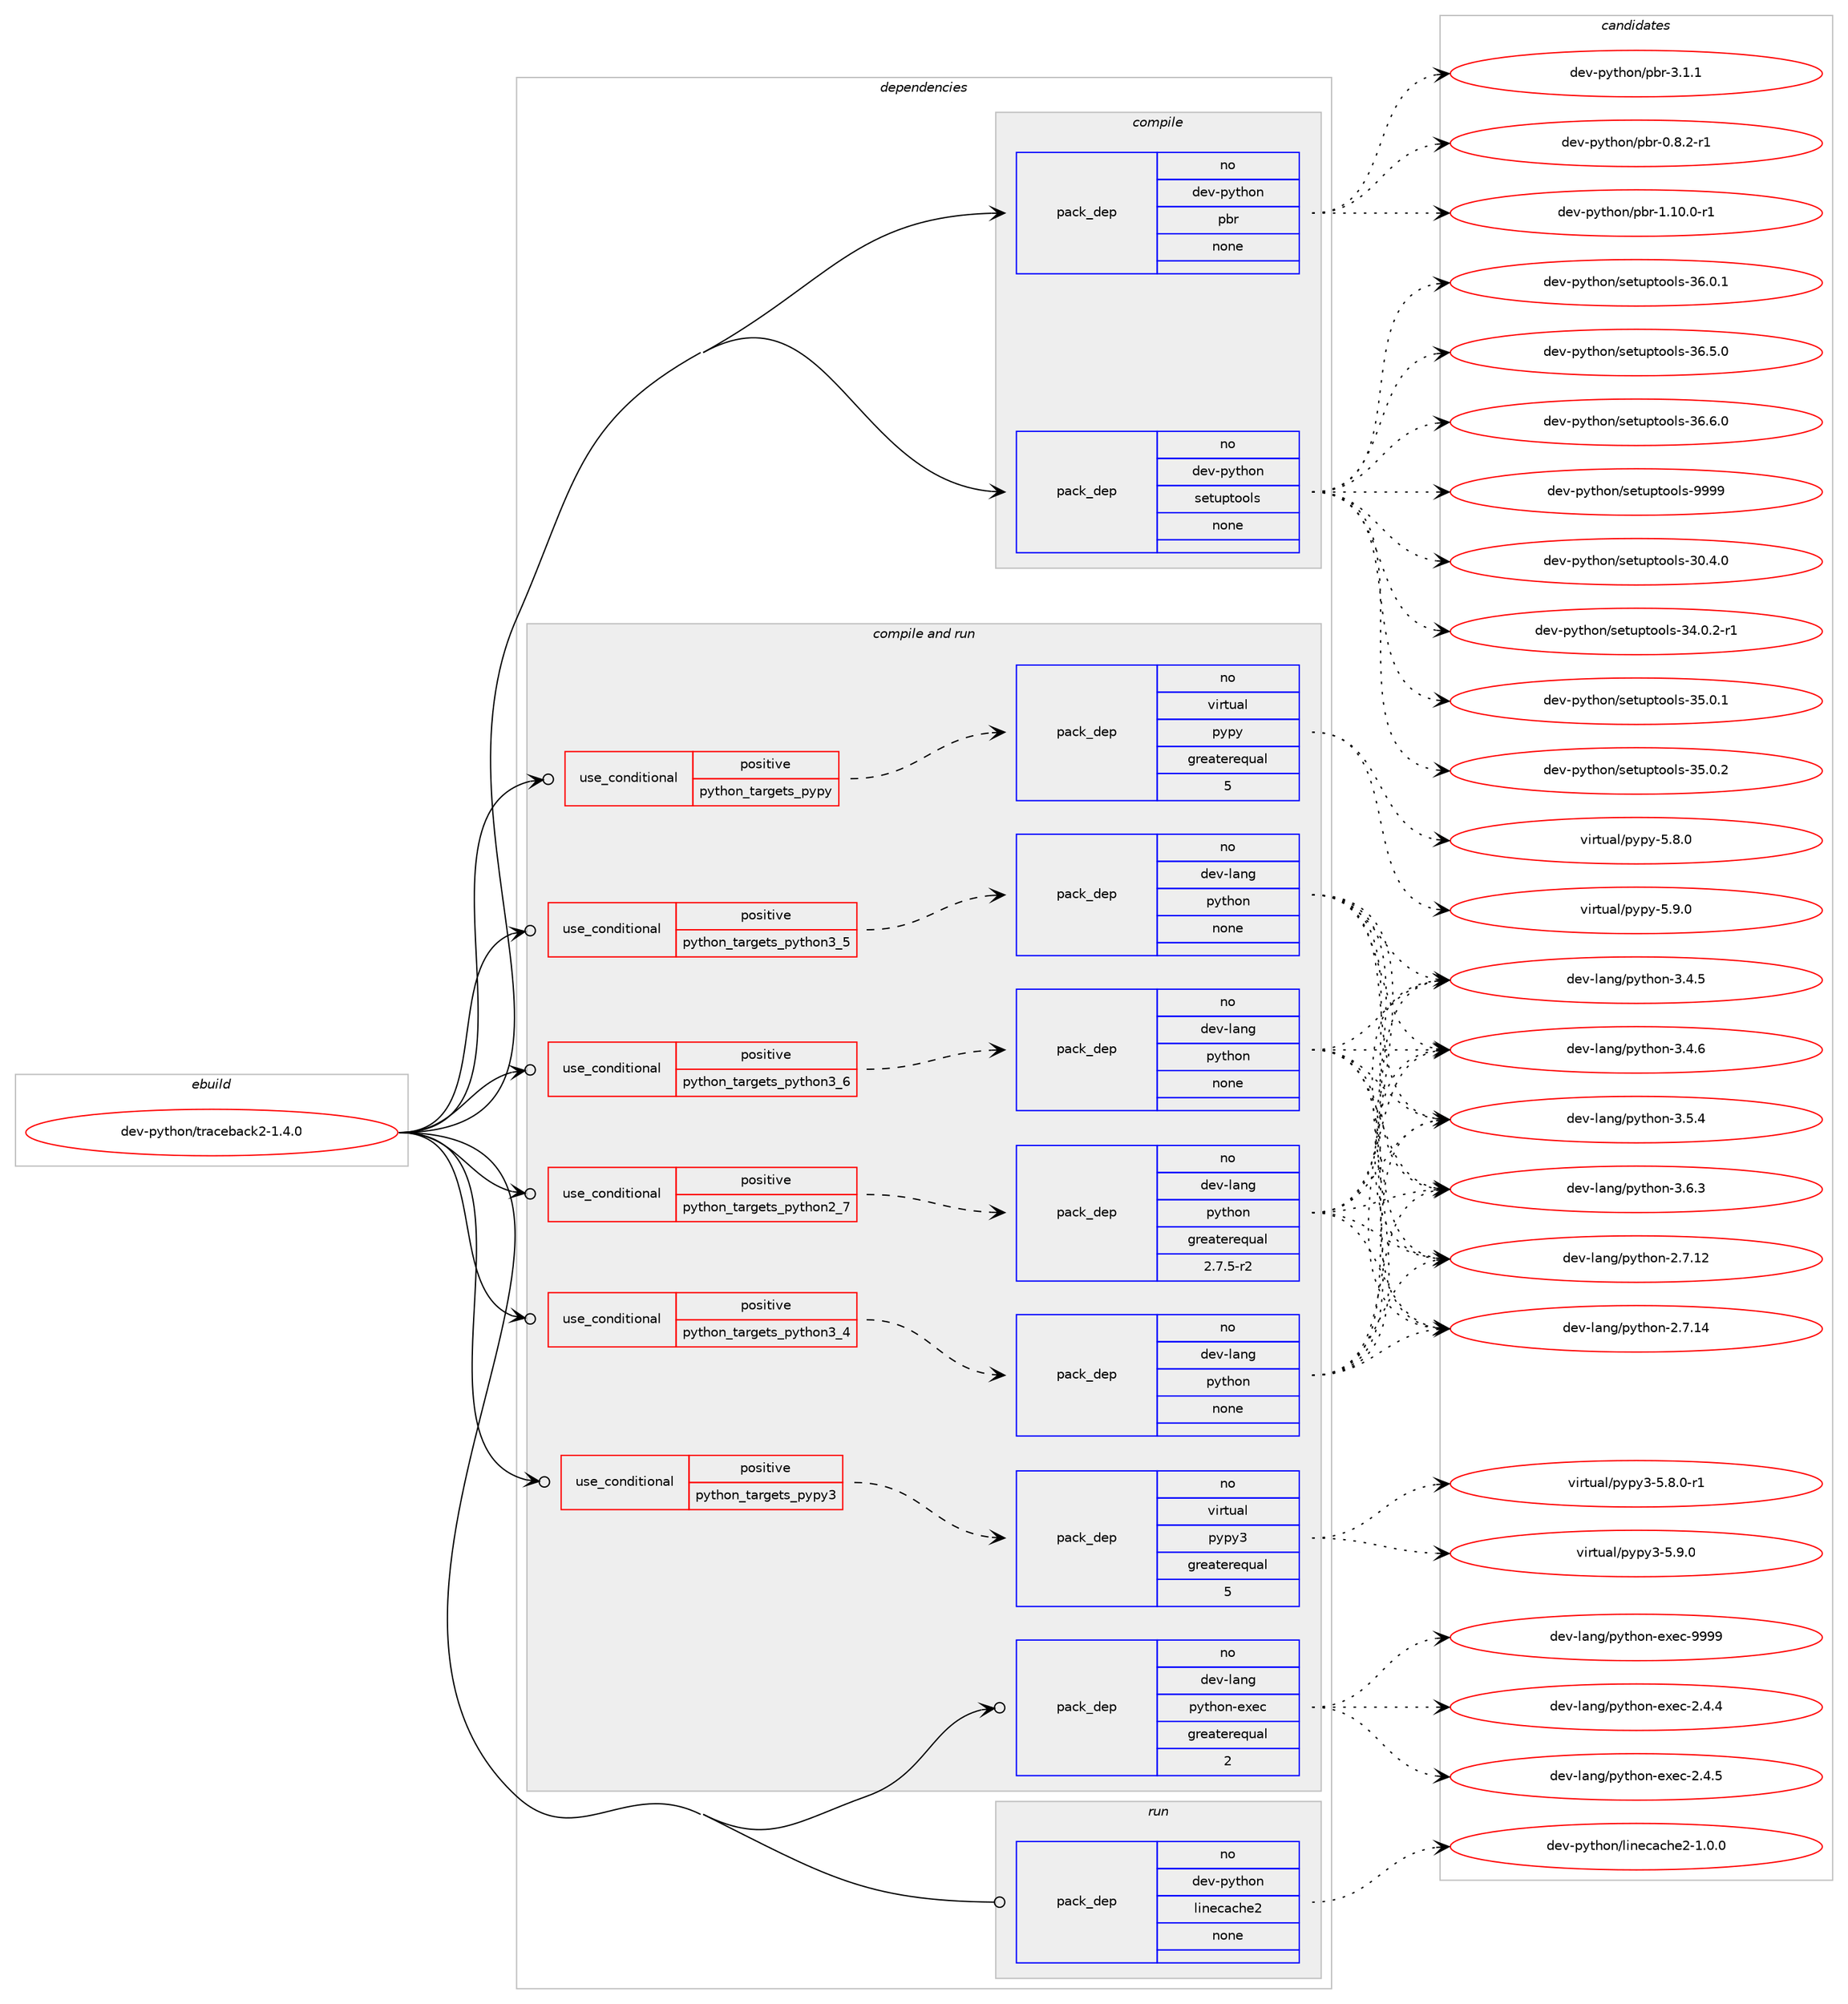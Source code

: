 digraph prolog {

# *************
# Graph options
# *************

newrank=true;
concentrate=true;
compound=true;
graph [rankdir=LR,fontname=Helvetica,fontsize=10,ranksep=1.5];#, ranksep=2.5, nodesep=0.2];
edge  [arrowhead=vee];
node  [fontname=Helvetica,fontsize=10];

# **********
# The ebuild
# **********

subgraph cluster_leftcol {
color=gray;
rank=same;
label=<<i>ebuild</i>>;
id [label="dev-python/traceback2-1.4.0", color=red, width=4, href="../dev-python/traceback2-1.4.0.svg"];
}

# ****************
# The dependencies
# ****************

subgraph cluster_midcol {
color=gray;
label=<<i>dependencies</i>>;
subgraph cluster_compile {
fillcolor="#eeeeee";
style=filled;
label=<<i>compile</i>>;
subgraph pack144140 {
dependency190990 [label=<<TABLE BORDER="0" CELLBORDER="1" CELLSPACING="0" CELLPADDING="4" WIDTH="220"><TR><TD ROWSPAN="6" CELLPADDING="30">pack_dep</TD></TR><TR><TD WIDTH="110">no</TD></TR><TR><TD>dev-python</TD></TR><TR><TD>pbr</TD></TR><TR><TD>none</TD></TR><TR><TD></TD></TR></TABLE>>, shape=none, color=blue];
}
id:e -> dependency190990:w [weight=20,style="solid",arrowhead="vee"];
subgraph pack144141 {
dependency190991 [label=<<TABLE BORDER="0" CELLBORDER="1" CELLSPACING="0" CELLPADDING="4" WIDTH="220"><TR><TD ROWSPAN="6" CELLPADDING="30">pack_dep</TD></TR><TR><TD WIDTH="110">no</TD></TR><TR><TD>dev-python</TD></TR><TR><TD>setuptools</TD></TR><TR><TD>none</TD></TR><TR><TD></TD></TR></TABLE>>, shape=none, color=blue];
}
id:e -> dependency190991:w [weight=20,style="solid",arrowhead="vee"];
}
subgraph cluster_compileandrun {
fillcolor="#eeeeee";
style=filled;
label=<<i>compile and run</i>>;
subgraph cond42894 {
dependency190992 [label=<<TABLE BORDER="0" CELLBORDER="1" CELLSPACING="0" CELLPADDING="4"><TR><TD ROWSPAN="3" CELLPADDING="10">use_conditional</TD></TR><TR><TD>positive</TD></TR><TR><TD>python_targets_pypy</TD></TR></TABLE>>, shape=none, color=red];
subgraph pack144142 {
dependency190993 [label=<<TABLE BORDER="0" CELLBORDER="1" CELLSPACING="0" CELLPADDING="4" WIDTH="220"><TR><TD ROWSPAN="6" CELLPADDING="30">pack_dep</TD></TR><TR><TD WIDTH="110">no</TD></TR><TR><TD>virtual</TD></TR><TR><TD>pypy</TD></TR><TR><TD>greaterequal</TD></TR><TR><TD>5</TD></TR></TABLE>>, shape=none, color=blue];
}
dependency190992:e -> dependency190993:w [weight=20,style="dashed",arrowhead="vee"];
}
id:e -> dependency190992:w [weight=20,style="solid",arrowhead="odotvee"];
subgraph cond42895 {
dependency190994 [label=<<TABLE BORDER="0" CELLBORDER="1" CELLSPACING="0" CELLPADDING="4"><TR><TD ROWSPAN="3" CELLPADDING="10">use_conditional</TD></TR><TR><TD>positive</TD></TR><TR><TD>python_targets_pypy3</TD></TR></TABLE>>, shape=none, color=red];
subgraph pack144143 {
dependency190995 [label=<<TABLE BORDER="0" CELLBORDER="1" CELLSPACING="0" CELLPADDING="4" WIDTH="220"><TR><TD ROWSPAN="6" CELLPADDING="30">pack_dep</TD></TR><TR><TD WIDTH="110">no</TD></TR><TR><TD>virtual</TD></TR><TR><TD>pypy3</TD></TR><TR><TD>greaterequal</TD></TR><TR><TD>5</TD></TR></TABLE>>, shape=none, color=blue];
}
dependency190994:e -> dependency190995:w [weight=20,style="dashed",arrowhead="vee"];
}
id:e -> dependency190994:w [weight=20,style="solid",arrowhead="odotvee"];
subgraph cond42896 {
dependency190996 [label=<<TABLE BORDER="0" CELLBORDER="1" CELLSPACING="0" CELLPADDING="4"><TR><TD ROWSPAN="3" CELLPADDING="10">use_conditional</TD></TR><TR><TD>positive</TD></TR><TR><TD>python_targets_python2_7</TD></TR></TABLE>>, shape=none, color=red];
subgraph pack144144 {
dependency190997 [label=<<TABLE BORDER="0" CELLBORDER="1" CELLSPACING="0" CELLPADDING="4" WIDTH="220"><TR><TD ROWSPAN="6" CELLPADDING="30">pack_dep</TD></TR><TR><TD WIDTH="110">no</TD></TR><TR><TD>dev-lang</TD></TR><TR><TD>python</TD></TR><TR><TD>greaterequal</TD></TR><TR><TD>2.7.5-r2</TD></TR></TABLE>>, shape=none, color=blue];
}
dependency190996:e -> dependency190997:w [weight=20,style="dashed",arrowhead="vee"];
}
id:e -> dependency190996:w [weight=20,style="solid",arrowhead="odotvee"];
subgraph cond42897 {
dependency190998 [label=<<TABLE BORDER="0" CELLBORDER="1" CELLSPACING="0" CELLPADDING="4"><TR><TD ROWSPAN="3" CELLPADDING="10">use_conditional</TD></TR><TR><TD>positive</TD></TR><TR><TD>python_targets_python3_4</TD></TR></TABLE>>, shape=none, color=red];
subgraph pack144145 {
dependency190999 [label=<<TABLE BORDER="0" CELLBORDER="1" CELLSPACING="0" CELLPADDING="4" WIDTH="220"><TR><TD ROWSPAN="6" CELLPADDING="30">pack_dep</TD></TR><TR><TD WIDTH="110">no</TD></TR><TR><TD>dev-lang</TD></TR><TR><TD>python</TD></TR><TR><TD>none</TD></TR><TR><TD></TD></TR></TABLE>>, shape=none, color=blue];
}
dependency190998:e -> dependency190999:w [weight=20,style="dashed",arrowhead="vee"];
}
id:e -> dependency190998:w [weight=20,style="solid",arrowhead="odotvee"];
subgraph cond42898 {
dependency191000 [label=<<TABLE BORDER="0" CELLBORDER="1" CELLSPACING="0" CELLPADDING="4"><TR><TD ROWSPAN="3" CELLPADDING="10">use_conditional</TD></TR><TR><TD>positive</TD></TR><TR><TD>python_targets_python3_5</TD></TR></TABLE>>, shape=none, color=red];
subgraph pack144146 {
dependency191001 [label=<<TABLE BORDER="0" CELLBORDER="1" CELLSPACING="0" CELLPADDING="4" WIDTH="220"><TR><TD ROWSPAN="6" CELLPADDING="30">pack_dep</TD></TR><TR><TD WIDTH="110">no</TD></TR><TR><TD>dev-lang</TD></TR><TR><TD>python</TD></TR><TR><TD>none</TD></TR><TR><TD></TD></TR></TABLE>>, shape=none, color=blue];
}
dependency191000:e -> dependency191001:w [weight=20,style="dashed",arrowhead="vee"];
}
id:e -> dependency191000:w [weight=20,style="solid",arrowhead="odotvee"];
subgraph cond42899 {
dependency191002 [label=<<TABLE BORDER="0" CELLBORDER="1" CELLSPACING="0" CELLPADDING="4"><TR><TD ROWSPAN="3" CELLPADDING="10">use_conditional</TD></TR><TR><TD>positive</TD></TR><TR><TD>python_targets_python3_6</TD></TR></TABLE>>, shape=none, color=red];
subgraph pack144147 {
dependency191003 [label=<<TABLE BORDER="0" CELLBORDER="1" CELLSPACING="0" CELLPADDING="4" WIDTH="220"><TR><TD ROWSPAN="6" CELLPADDING="30">pack_dep</TD></TR><TR><TD WIDTH="110">no</TD></TR><TR><TD>dev-lang</TD></TR><TR><TD>python</TD></TR><TR><TD>none</TD></TR><TR><TD></TD></TR></TABLE>>, shape=none, color=blue];
}
dependency191002:e -> dependency191003:w [weight=20,style="dashed",arrowhead="vee"];
}
id:e -> dependency191002:w [weight=20,style="solid",arrowhead="odotvee"];
subgraph pack144148 {
dependency191004 [label=<<TABLE BORDER="0" CELLBORDER="1" CELLSPACING="0" CELLPADDING="4" WIDTH="220"><TR><TD ROWSPAN="6" CELLPADDING="30">pack_dep</TD></TR><TR><TD WIDTH="110">no</TD></TR><TR><TD>dev-lang</TD></TR><TR><TD>python-exec</TD></TR><TR><TD>greaterequal</TD></TR><TR><TD>2</TD></TR></TABLE>>, shape=none, color=blue];
}
id:e -> dependency191004:w [weight=20,style="solid",arrowhead="odotvee"];
}
subgraph cluster_run {
fillcolor="#eeeeee";
style=filled;
label=<<i>run</i>>;
subgraph pack144149 {
dependency191005 [label=<<TABLE BORDER="0" CELLBORDER="1" CELLSPACING="0" CELLPADDING="4" WIDTH="220"><TR><TD ROWSPAN="6" CELLPADDING="30">pack_dep</TD></TR><TR><TD WIDTH="110">no</TD></TR><TR><TD>dev-python</TD></TR><TR><TD>linecache2</TD></TR><TR><TD>none</TD></TR><TR><TD></TD></TR></TABLE>>, shape=none, color=blue];
}
id:e -> dependency191005:w [weight=20,style="solid",arrowhead="odot"];
}
}

# **************
# The candidates
# **************

subgraph cluster_choices {
rank=same;
color=gray;
label=<<i>candidates</i>>;

subgraph choice144140 {
color=black;
nodesep=1;
choice1001011184511212111610411111047112981144548465646504511449 [label="dev-python/pbr-0.8.2-r1", color=red, width=4,href="../dev-python/pbr-0.8.2-r1.svg"];
choice100101118451121211161041111104711298114454946494846484511449 [label="dev-python/pbr-1.10.0-r1", color=red, width=4,href="../dev-python/pbr-1.10.0-r1.svg"];
choice100101118451121211161041111104711298114455146494649 [label="dev-python/pbr-3.1.1", color=red, width=4,href="../dev-python/pbr-3.1.1.svg"];
dependency190990:e -> choice1001011184511212111610411111047112981144548465646504511449:w [style=dotted,weight="100"];
dependency190990:e -> choice100101118451121211161041111104711298114454946494846484511449:w [style=dotted,weight="100"];
dependency190990:e -> choice100101118451121211161041111104711298114455146494649:w [style=dotted,weight="100"];
}
subgraph choice144141 {
color=black;
nodesep=1;
choice100101118451121211161041111104711510111611711211611111110811545514846524648 [label="dev-python/setuptools-30.4.0", color=red, width=4,href="../dev-python/setuptools-30.4.0.svg"];
choice1001011184511212111610411111047115101116117112116111111108115455152464846504511449 [label="dev-python/setuptools-34.0.2-r1", color=red, width=4,href="../dev-python/setuptools-34.0.2-r1.svg"];
choice100101118451121211161041111104711510111611711211611111110811545515346484649 [label="dev-python/setuptools-35.0.1", color=red, width=4,href="../dev-python/setuptools-35.0.1.svg"];
choice100101118451121211161041111104711510111611711211611111110811545515346484650 [label="dev-python/setuptools-35.0.2", color=red, width=4,href="../dev-python/setuptools-35.0.2.svg"];
choice100101118451121211161041111104711510111611711211611111110811545515446484649 [label="dev-python/setuptools-36.0.1", color=red, width=4,href="../dev-python/setuptools-36.0.1.svg"];
choice100101118451121211161041111104711510111611711211611111110811545515446534648 [label="dev-python/setuptools-36.5.0", color=red, width=4,href="../dev-python/setuptools-36.5.0.svg"];
choice100101118451121211161041111104711510111611711211611111110811545515446544648 [label="dev-python/setuptools-36.6.0", color=red, width=4,href="../dev-python/setuptools-36.6.0.svg"];
choice10010111845112121116104111110471151011161171121161111111081154557575757 [label="dev-python/setuptools-9999", color=red, width=4,href="../dev-python/setuptools-9999.svg"];
dependency190991:e -> choice100101118451121211161041111104711510111611711211611111110811545514846524648:w [style=dotted,weight="100"];
dependency190991:e -> choice1001011184511212111610411111047115101116117112116111111108115455152464846504511449:w [style=dotted,weight="100"];
dependency190991:e -> choice100101118451121211161041111104711510111611711211611111110811545515346484649:w [style=dotted,weight="100"];
dependency190991:e -> choice100101118451121211161041111104711510111611711211611111110811545515346484650:w [style=dotted,weight="100"];
dependency190991:e -> choice100101118451121211161041111104711510111611711211611111110811545515446484649:w [style=dotted,weight="100"];
dependency190991:e -> choice100101118451121211161041111104711510111611711211611111110811545515446534648:w [style=dotted,weight="100"];
dependency190991:e -> choice100101118451121211161041111104711510111611711211611111110811545515446544648:w [style=dotted,weight="100"];
dependency190991:e -> choice10010111845112121116104111110471151011161171121161111111081154557575757:w [style=dotted,weight="100"];
}
subgraph choice144142 {
color=black;
nodesep=1;
choice1181051141161179710847112121112121455346564648 [label="virtual/pypy-5.8.0", color=red, width=4,href="../virtual/pypy-5.8.0.svg"];
choice1181051141161179710847112121112121455346574648 [label="virtual/pypy-5.9.0", color=red, width=4,href="../virtual/pypy-5.9.0.svg"];
dependency190993:e -> choice1181051141161179710847112121112121455346564648:w [style=dotted,weight="100"];
dependency190993:e -> choice1181051141161179710847112121112121455346574648:w [style=dotted,weight="100"];
}
subgraph choice144143 {
color=black;
nodesep=1;
choice1181051141161179710847112121112121514553465646484511449 [label="virtual/pypy3-5.8.0-r1", color=red, width=4,href="../virtual/pypy3-5.8.0-r1.svg"];
choice118105114116117971084711212111212151455346574648 [label="virtual/pypy3-5.9.0", color=red, width=4,href="../virtual/pypy3-5.9.0.svg"];
dependency190995:e -> choice1181051141161179710847112121112121514553465646484511449:w [style=dotted,weight="100"];
dependency190995:e -> choice118105114116117971084711212111212151455346574648:w [style=dotted,weight="100"];
}
subgraph choice144144 {
color=black;
nodesep=1;
choice10010111845108971101034711212111610411111045504655464950 [label="dev-lang/python-2.7.12", color=red, width=4,href="../dev-lang/python-2.7.12.svg"];
choice10010111845108971101034711212111610411111045504655464952 [label="dev-lang/python-2.7.14", color=red, width=4,href="../dev-lang/python-2.7.14.svg"];
choice100101118451089711010347112121116104111110455146524653 [label="dev-lang/python-3.4.5", color=red, width=4,href="../dev-lang/python-3.4.5.svg"];
choice100101118451089711010347112121116104111110455146524654 [label="dev-lang/python-3.4.6", color=red, width=4,href="../dev-lang/python-3.4.6.svg"];
choice100101118451089711010347112121116104111110455146534652 [label="dev-lang/python-3.5.4", color=red, width=4,href="../dev-lang/python-3.5.4.svg"];
choice100101118451089711010347112121116104111110455146544651 [label="dev-lang/python-3.6.3", color=red, width=4,href="../dev-lang/python-3.6.3.svg"];
dependency190997:e -> choice10010111845108971101034711212111610411111045504655464950:w [style=dotted,weight="100"];
dependency190997:e -> choice10010111845108971101034711212111610411111045504655464952:w [style=dotted,weight="100"];
dependency190997:e -> choice100101118451089711010347112121116104111110455146524653:w [style=dotted,weight="100"];
dependency190997:e -> choice100101118451089711010347112121116104111110455146524654:w [style=dotted,weight="100"];
dependency190997:e -> choice100101118451089711010347112121116104111110455146534652:w [style=dotted,weight="100"];
dependency190997:e -> choice100101118451089711010347112121116104111110455146544651:w [style=dotted,weight="100"];
}
subgraph choice144145 {
color=black;
nodesep=1;
choice10010111845108971101034711212111610411111045504655464950 [label="dev-lang/python-2.7.12", color=red, width=4,href="../dev-lang/python-2.7.12.svg"];
choice10010111845108971101034711212111610411111045504655464952 [label="dev-lang/python-2.7.14", color=red, width=4,href="../dev-lang/python-2.7.14.svg"];
choice100101118451089711010347112121116104111110455146524653 [label="dev-lang/python-3.4.5", color=red, width=4,href="../dev-lang/python-3.4.5.svg"];
choice100101118451089711010347112121116104111110455146524654 [label="dev-lang/python-3.4.6", color=red, width=4,href="../dev-lang/python-3.4.6.svg"];
choice100101118451089711010347112121116104111110455146534652 [label="dev-lang/python-3.5.4", color=red, width=4,href="../dev-lang/python-3.5.4.svg"];
choice100101118451089711010347112121116104111110455146544651 [label="dev-lang/python-3.6.3", color=red, width=4,href="../dev-lang/python-3.6.3.svg"];
dependency190999:e -> choice10010111845108971101034711212111610411111045504655464950:w [style=dotted,weight="100"];
dependency190999:e -> choice10010111845108971101034711212111610411111045504655464952:w [style=dotted,weight="100"];
dependency190999:e -> choice100101118451089711010347112121116104111110455146524653:w [style=dotted,weight="100"];
dependency190999:e -> choice100101118451089711010347112121116104111110455146524654:w [style=dotted,weight="100"];
dependency190999:e -> choice100101118451089711010347112121116104111110455146534652:w [style=dotted,weight="100"];
dependency190999:e -> choice100101118451089711010347112121116104111110455146544651:w [style=dotted,weight="100"];
}
subgraph choice144146 {
color=black;
nodesep=1;
choice10010111845108971101034711212111610411111045504655464950 [label="dev-lang/python-2.7.12", color=red, width=4,href="../dev-lang/python-2.7.12.svg"];
choice10010111845108971101034711212111610411111045504655464952 [label="dev-lang/python-2.7.14", color=red, width=4,href="../dev-lang/python-2.7.14.svg"];
choice100101118451089711010347112121116104111110455146524653 [label="dev-lang/python-3.4.5", color=red, width=4,href="../dev-lang/python-3.4.5.svg"];
choice100101118451089711010347112121116104111110455146524654 [label="dev-lang/python-3.4.6", color=red, width=4,href="../dev-lang/python-3.4.6.svg"];
choice100101118451089711010347112121116104111110455146534652 [label="dev-lang/python-3.5.4", color=red, width=4,href="../dev-lang/python-3.5.4.svg"];
choice100101118451089711010347112121116104111110455146544651 [label="dev-lang/python-3.6.3", color=red, width=4,href="../dev-lang/python-3.6.3.svg"];
dependency191001:e -> choice10010111845108971101034711212111610411111045504655464950:w [style=dotted,weight="100"];
dependency191001:e -> choice10010111845108971101034711212111610411111045504655464952:w [style=dotted,weight="100"];
dependency191001:e -> choice100101118451089711010347112121116104111110455146524653:w [style=dotted,weight="100"];
dependency191001:e -> choice100101118451089711010347112121116104111110455146524654:w [style=dotted,weight="100"];
dependency191001:e -> choice100101118451089711010347112121116104111110455146534652:w [style=dotted,weight="100"];
dependency191001:e -> choice100101118451089711010347112121116104111110455146544651:w [style=dotted,weight="100"];
}
subgraph choice144147 {
color=black;
nodesep=1;
choice10010111845108971101034711212111610411111045504655464950 [label="dev-lang/python-2.7.12", color=red, width=4,href="../dev-lang/python-2.7.12.svg"];
choice10010111845108971101034711212111610411111045504655464952 [label="dev-lang/python-2.7.14", color=red, width=4,href="../dev-lang/python-2.7.14.svg"];
choice100101118451089711010347112121116104111110455146524653 [label="dev-lang/python-3.4.5", color=red, width=4,href="../dev-lang/python-3.4.5.svg"];
choice100101118451089711010347112121116104111110455146524654 [label="dev-lang/python-3.4.6", color=red, width=4,href="../dev-lang/python-3.4.6.svg"];
choice100101118451089711010347112121116104111110455146534652 [label="dev-lang/python-3.5.4", color=red, width=4,href="../dev-lang/python-3.5.4.svg"];
choice100101118451089711010347112121116104111110455146544651 [label="dev-lang/python-3.6.3", color=red, width=4,href="../dev-lang/python-3.6.3.svg"];
dependency191003:e -> choice10010111845108971101034711212111610411111045504655464950:w [style=dotted,weight="100"];
dependency191003:e -> choice10010111845108971101034711212111610411111045504655464952:w [style=dotted,weight="100"];
dependency191003:e -> choice100101118451089711010347112121116104111110455146524653:w [style=dotted,weight="100"];
dependency191003:e -> choice100101118451089711010347112121116104111110455146524654:w [style=dotted,weight="100"];
dependency191003:e -> choice100101118451089711010347112121116104111110455146534652:w [style=dotted,weight="100"];
dependency191003:e -> choice100101118451089711010347112121116104111110455146544651:w [style=dotted,weight="100"];
}
subgraph choice144148 {
color=black;
nodesep=1;
choice1001011184510897110103471121211161041111104510112010199455046524652 [label="dev-lang/python-exec-2.4.4", color=red, width=4,href="../dev-lang/python-exec-2.4.4.svg"];
choice1001011184510897110103471121211161041111104510112010199455046524653 [label="dev-lang/python-exec-2.4.5", color=red, width=4,href="../dev-lang/python-exec-2.4.5.svg"];
choice10010111845108971101034711212111610411111045101120101994557575757 [label="dev-lang/python-exec-9999", color=red, width=4,href="../dev-lang/python-exec-9999.svg"];
dependency191004:e -> choice1001011184510897110103471121211161041111104510112010199455046524652:w [style=dotted,weight="100"];
dependency191004:e -> choice1001011184510897110103471121211161041111104510112010199455046524653:w [style=dotted,weight="100"];
dependency191004:e -> choice10010111845108971101034711212111610411111045101120101994557575757:w [style=dotted,weight="100"];
}
subgraph choice144149 {
color=black;
nodesep=1;
choice100101118451121211161041111104710810511010199979910410150454946484648 [label="dev-python/linecache2-1.0.0", color=red, width=4,href="../dev-python/linecache2-1.0.0.svg"];
dependency191005:e -> choice100101118451121211161041111104710810511010199979910410150454946484648:w [style=dotted,weight="100"];
}
}

}
